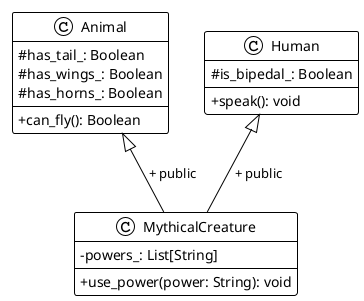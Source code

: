 @startuml BaseDeriviedClassDiagram
!theme plain
skinparam monochrome true
skinparam classAttributeIconSize 0
skinparam backgroundColor white
skinparam classBackgroundColor white
skinparam classBorderColor black
skinparam arrowColor black

class Animal {
    # has_tail_: Boolean
    # has_wings_: Boolean
    # has_horns_: Boolean
    + can_fly(): Boolean
}

class Human {
    # is_bipedal_: Boolean
    + speak(): void
}

class MythicalCreature {
    -powers_: List[String]
    + use_power(power: String): void
}

Animal <|-- MythicalCreature : + public
Human <|-- MythicalCreature : + public


@enduml
